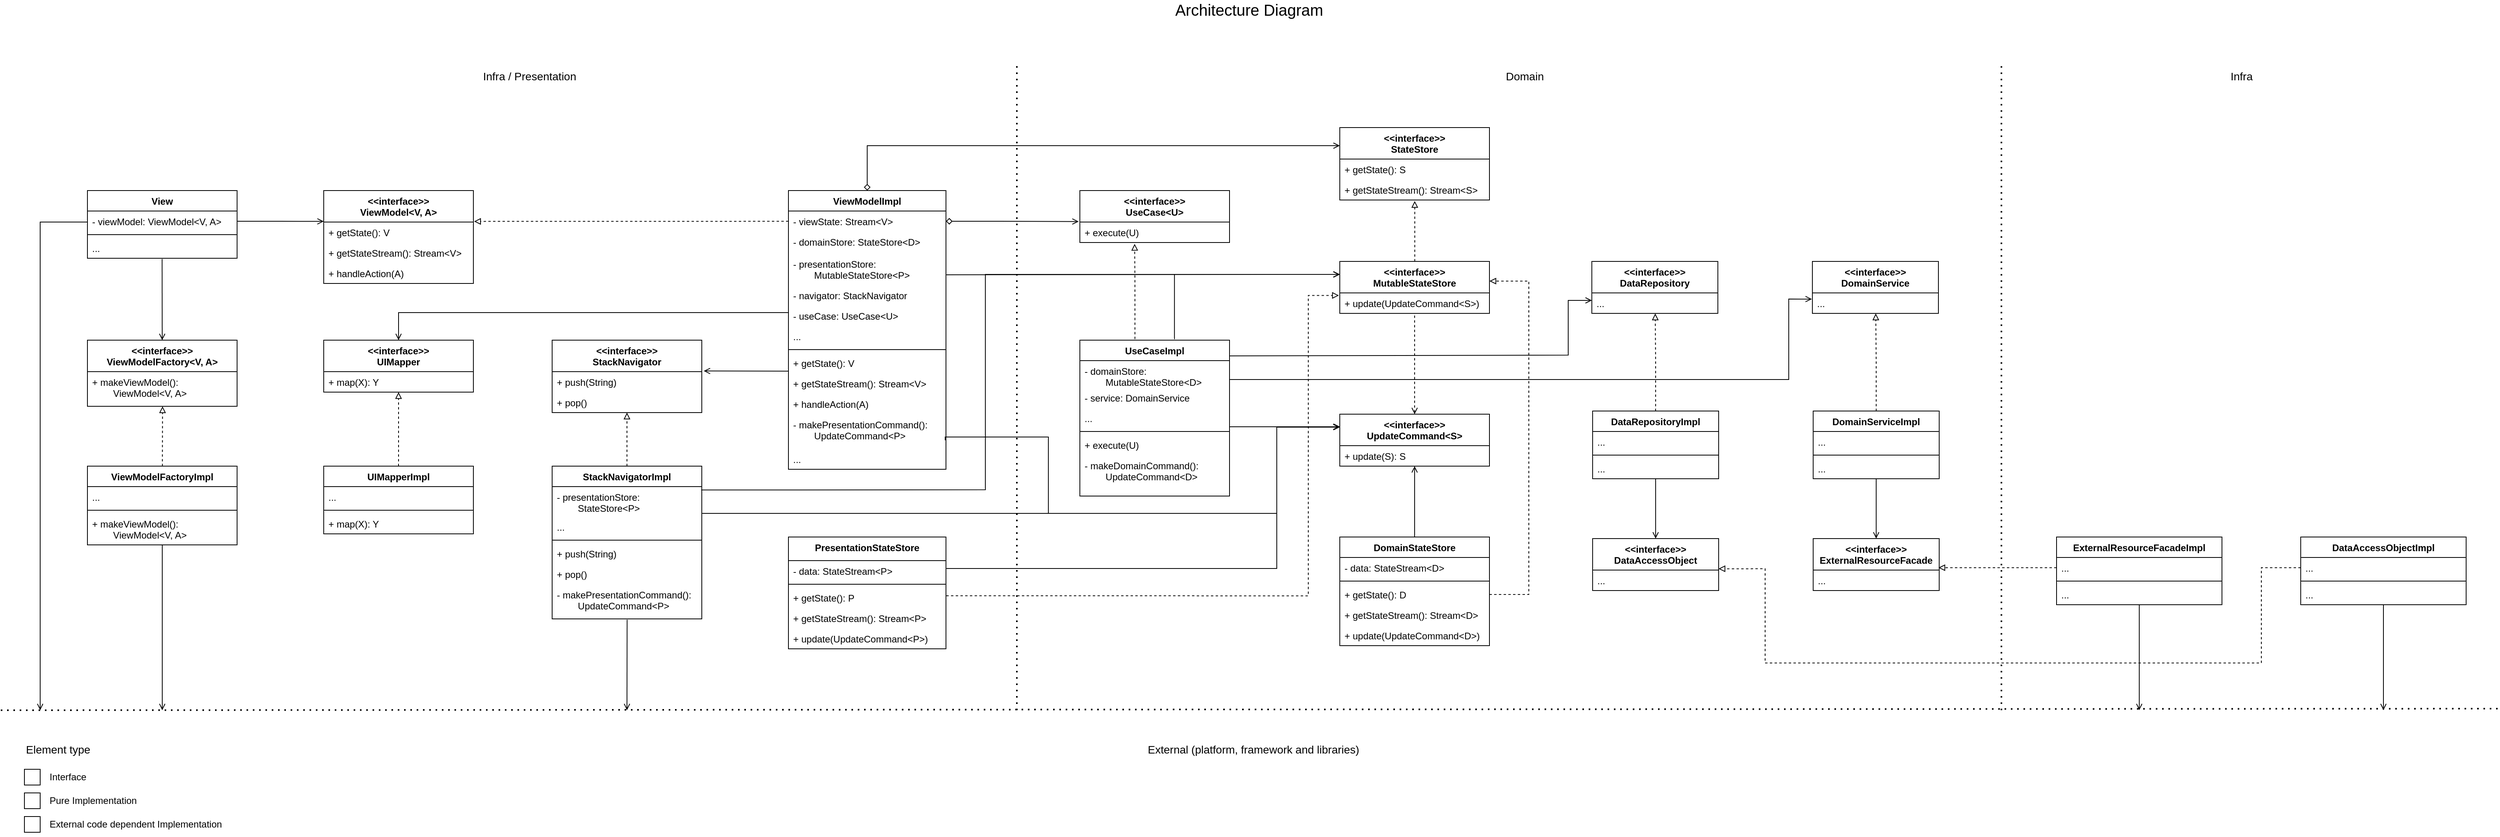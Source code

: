 <mxfile>
    <diagram name="Page-1" id="Z0Z9ZaM-AJmBViPzEow9">
        <mxGraphModel dx="319" dy="245" grid="1" gridSize="10" guides="1" tooltips="1" connect="1" arrows="1" fold="1" page="1" pageScale="1" pageWidth="1169" pageHeight="827" math="0" shadow="0">
            <root>
                <mxCell id="0"/>
                <mxCell id="1" parent="0"/>
                <mxCell id="51" style="edgeStyle=orthogonalEdgeStyle;rounded=0;html=1;startArrow=none;startFill=0;endArrow=open;endFill=0;" parent="1" source="02XY2JCdMLhreh1r9P0p-1" edge="1">
                    <mxGeometry relative="1" as="geometry">
                        <mxPoint x="1805" y="630" as="targetPoint"/>
                    </mxGeometry>
                </mxCell>
                <mxCell id="02XY2JCdMLhreh1r9P0p-1" value="DomainStateStore" style="swimlane;fontStyle=1;align=center;verticalAlign=top;childLayout=stackLayout;horizontal=1;startSize=26;horizontalStack=0;resizeParent=1;resizeParentMax=0;resizeLast=0;collapsible=1;marginBottom=0;whiteSpace=wrap;html=1;" parent="1" vertex="1">
                    <mxGeometry x="1710" y="720" width="190" height="138" as="geometry">
                        <mxRectangle x="770" y="210" width="90" height="30" as="alternateBounds"/>
                    </mxGeometry>
                </mxCell>
                <mxCell id="02XY2JCdMLhreh1r9P0p-2" value="- data: StateStream&amp;lt;D&amp;gt;" style="text;strokeColor=none;fillColor=none;align=left;verticalAlign=top;spacingLeft=4;spacingRight=4;overflow=hidden;rotatable=0;points=[[0,0.5],[1,0.5]];portConstraint=eastwest;whiteSpace=wrap;html=1;" parent="02XY2JCdMLhreh1r9P0p-1" vertex="1">
                    <mxGeometry y="26" width="190" height="26" as="geometry"/>
                </mxCell>
                <mxCell id="02XY2JCdMLhreh1r9P0p-3" value="" style="line;strokeWidth=1;fillColor=none;align=left;verticalAlign=middle;spacingTop=-1;spacingLeft=3;spacingRight=3;rotatable=0;labelPosition=right;points=[];portConstraint=eastwest;strokeColor=inherit;" parent="02XY2JCdMLhreh1r9P0p-1" vertex="1">
                    <mxGeometry y="52" width="190" height="8" as="geometry"/>
                </mxCell>
                <mxCell id="lV4OFVbkJ7nxnQ59gAoD-3" value="+ getState(): D" style="text;strokeColor=none;fillColor=none;align=left;verticalAlign=top;spacingLeft=4;spacingRight=4;overflow=hidden;rotatable=0;points=[[0,0.5],[1,0.5]];portConstraint=eastwest;whiteSpace=wrap;html=1;" parent="02XY2JCdMLhreh1r9P0p-1" vertex="1">
                    <mxGeometry y="60" width="190" height="26" as="geometry"/>
                </mxCell>
                <mxCell id="lV4OFVbkJ7nxnQ59gAoD-54" value="+ getStateStream(): Stream&amp;lt;D&amp;gt;" style="text;strokeColor=none;fillColor=none;align=left;verticalAlign=top;spacingLeft=4;spacingRight=4;overflow=hidden;rotatable=0;points=[[0,0.5],[1,0.5]];portConstraint=eastwest;whiteSpace=wrap;html=1;" parent="02XY2JCdMLhreh1r9P0p-1" vertex="1">
                    <mxGeometry y="86" width="190" height="26" as="geometry"/>
                </mxCell>
                <mxCell id="02XY2JCdMLhreh1r9P0p-4" value="+ update(UpdateCommand&amp;lt;D&amp;gt;)" style="text;strokeColor=none;fillColor=none;align=left;verticalAlign=top;spacingLeft=4;spacingRight=4;overflow=hidden;rotatable=0;points=[[0,0.5],[1,0.5]];portConstraint=eastwest;whiteSpace=wrap;html=1;" parent="02XY2JCdMLhreh1r9P0p-1" vertex="1">
                    <mxGeometry y="112" width="190" height="26" as="geometry"/>
                </mxCell>
                <mxCell id="56" style="edgeStyle=orthogonalEdgeStyle;rounded=0;html=1;startArrow=open;startFill=0;endArrow=none;endFill=0;dashed=1;entryX=0.5;entryY=1;entryDx=0;entryDy=0;" parent="1" source="02XY2JCdMLhreh1r9P0p-5" target="lV4OFVbkJ7nxnQ59gAoD-37" edge="1">
                    <mxGeometry relative="1" as="geometry">
                        <mxPoint x="1805" y="460" as="targetPoint"/>
                    </mxGeometry>
                </mxCell>
                <mxCell id="02XY2JCdMLhreh1r9P0p-5" value="&amp;lt;&amp;lt;interface&amp;gt;&amp;gt;&lt;div&gt;UpdateCommand&amp;lt;S&amp;gt;&lt;/div&gt;" style="swimlane;fontStyle=1;align=center;verticalAlign=top;childLayout=stackLayout;horizontal=1;startSize=40;horizontalStack=0;resizeParent=1;resizeParentMax=0;resizeLast=0;collapsible=1;marginBottom=0;whiteSpace=wrap;html=1;" parent="1" vertex="1">
                    <mxGeometry x="1710" y="564" width="190" height="66" as="geometry"/>
                </mxCell>
                <mxCell id="02XY2JCdMLhreh1r9P0p-8" value="+ update(S): S" style="text;strokeColor=none;fillColor=none;align=left;verticalAlign=top;spacingLeft=4;spacingRight=4;overflow=hidden;rotatable=0;points=[[0,0.5],[1,0.5]];portConstraint=eastwest;whiteSpace=wrap;html=1;" parent="02XY2JCdMLhreh1r9P0p-5" vertex="1">
                    <mxGeometry y="40" width="190" height="26" as="geometry"/>
                </mxCell>
                <mxCell id="50" style="edgeStyle=orthogonalEdgeStyle;rounded=0;html=1;entryX=0;entryY=0.25;entryDx=0;entryDy=0;startArrow=diamond;startFill=0;endArrow=open;endFill=0;" parent="1" source="02XY2JCdMLhreh1r9P0p-22" target="lV4OFVbkJ7nxnQ59gAoD-45" edge="1">
                    <mxGeometry relative="1" as="geometry">
                        <Array as="points">
                            <mxPoint x="1110" y="223"/>
                        </Array>
                    </mxGeometry>
                </mxCell>
                <mxCell id="02XY2JCdMLhreh1r9P0p-22" value="ViewModelImpl" style="swimlane;fontStyle=1;align=center;verticalAlign=top;childLayout=stackLayout;horizontal=1;startSize=26;horizontalStack=0;resizeParent=1;resizeParentMax=0;resizeLast=0;collapsible=1;marginBottom=0;whiteSpace=wrap;html=1;" parent="1" vertex="1">
                    <mxGeometry x="1010" y="280" width="200" height="354" as="geometry">
                        <mxRectangle x="450" y="360" width="120" height="30" as="alternateBounds"/>
                    </mxGeometry>
                </mxCell>
                <mxCell id="02XY2JCdMLhreh1r9P0p-23" value="- viewState: Stream&amp;lt;V&amp;gt;" style="text;strokeColor=none;fillColor=none;align=left;verticalAlign=top;spacingLeft=4;spacingRight=4;overflow=hidden;rotatable=0;points=[[0,0.5],[1,0.5]];portConstraint=eastwest;whiteSpace=wrap;html=1;" parent="02XY2JCdMLhreh1r9P0p-22" vertex="1">
                    <mxGeometry y="26" width="200" height="26" as="geometry"/>
                </mxCell>
                <mxCell id="02XY2JCdMLhreh1r9P0p-50" value="- domainStore: StateStore&amp;lt;D&amp;gt;" style="text;strokeColor=none;fillColor=none;align=left;verticalAlign=top;spacingLeft=4;spacingRight=4;overflow=hidden;rotatable=0;points=[[0,0.5],[1,0.5]];portConstraint=eastwest;whiteSpace=wrap;html=1;" parent="02XY2JCdMLhreh1r9P0p-22" vertex="1">
                    <mxGeometry y="52" width="200" height="28" as="geometry"/>
                </mxCell>
                <mxCell id="AV7eaYbvX1PnVWqEoYlQ-29" value="- presentationStore: &lt;span style=&quot;white-space: pre;&quot;&gt;&#9;&lt;/span&gt;MutableStateStore&amp;lt;P&amp;gt;" style="text;strokeColor=none;fillColor=none;align=left;verticalAlign=top;spacingLeft=4;spacingRight=4;overflow=hidden;rotatable=0;points=[[0,0.5],[1,0.5]];portConstraint=eastwest;whiteSpace=wrap;html=1;" parent="02XY2JCdMLhreh1r9P0p-22" vertex="1">
                    <mxGeometry y="80" width="200" height="40" as="geometry"/>
                </mxCell>
                <mxCell id="AV7eaYbvX1PnVWqEoYlQ-11" value="- navigator: StackNavigator" style="text;strokeColor=none;fillColor=none;align=left;verticalAlign=top;spacingLeft=4;spacingRight=4;overflow=hidden;rotatable=0;points=[[0,0.5],[1,0.5]];portConstraint=eastwest;whiteSpace=wrap;html=1;" parent="02XY2JCdMLhreh1r9P0p-22" vertex="1">
                    <mxGeometry y="120" width="200" height="26" as="geometry"/>
                </mxCell>
                <mxCell id="02XY2JCdMLhreh1r9P0p-49" value="- useCase: UseCase&amp;lt;U&amp;gt;" style="text;strokeColor=none;fillColor=none;align=left;verticalAlign=top;spacingLeft=4;spacingRight=4;overflow=hidden;rotatable=0;points=[[0,0.5],[1,0.5]];portConstraint=eastwest;whiteSpace=wrap;html=1;" parent="02XY2JCdMLhreh1r9P0p-22" vertex="1">
                    <mxGeometry y="146" width="200" height="26" as="geometry"/>
                </mxCell>
                <mxCell id="02XY2JCdMLhreh1r9P0p-52" value="..." style="text;strokeColor=none;fillColor=none;align=left;verticalAlign=top;spacingLeft=4;spacingRight=4;overflow=hidden;rotatable=0;points=[[0,0.5],[1,0.5]];portConstraint=eastwest;whiteSpace=wrap;html=1;" parent="02XY2JCdMLhreh1r9P0p-22" vertex="1">
                    <mxGeometry y="172" width="200" height="26" as="geometry"/>
                </mxCell>
                <mxCell id="02XY2JCdMLhreh1r9P0p-24" value="" style="line;strokeWidth=1;fillColor=none;align=left;verticalAlign=middle;spacingTop=-1;spacingLeft=3;spacingRight=3;rotatable=0;labelPosition=right;points=[];portConstraint=eastwest;strokeColor=inherit;" parent="02XY2JCdMLhreh1r9P0p-22" vertex="1">
                    <mxGeometry y="198" width="200" height="8" as="geometry"/>
                </mxCell>
                <mxCell id="10" value="+ getState(): V" style="text;strokeColor=none;fillColor=none;align=left;verticalAlign=top;spacingLeft=4;spacingRight=4;overflow=hidden;rotatable=0;points=[[0,0.5],[1,0.5]];portConstraint=eastwest;whiteSpace=wrap;html=1;" parent="02XY2JCdMLhreh1r9P0p-22" vertex="1">
                    <mxGeometry y="206" width="200" height="26" as="geometry"/>
                </mxCell>
                <mxCell id="lV4OFVbkJ7nxnQ59gAoD-56" value="+ getStateStream(): Stream&amp;lt;V&amp;gt;" style="text;strokeColor=none;fillColor=none;align=left;verticalAlign=top;spacingLeft=4;spacingRight=4;overflow=hidden;rotatable=0;points=[[0,0.5],[1,0.5]];portConstraint=eastwest;whiteSpace=wrap;html=1;" parent="02XY2JCdMLhreh1r9P0p-22" vertex="1">
                    <mxGeometry y="232" width="200" height="26" as="geometry"/>
                </mxCell>
                <mxCell id="9" value="+ handleAction(A)" style="text;strokeColor=none;fillColor=none;align=left;verticalAlign=top;spacingLeft=4;spacingRight=4;overflow=hidden;rotatable=0;points=[[0,0.5],[1,0.5]];portConstraint=eastwest;whiteSpace=wrap;html=1;" parent="02XY2JCdMLhreh1r9P0p-22" vertex="1">
                    <mxGeometry y="258" width="200" height="26" as="geometry"/>
                </mxCell>
                <mxCell id="AV7eaYbvX1PnVWqEoYlQ-30" value="- makePresentationCommand():&lt;br&gt;&amp;nbsp;&amp;nbsp;&lt;span style=&quot;white-space: pre;&quot;&gt;&#9;&lt;/span&gt;UpdateCommand&amp;lt;P&amp;gt;" style="text;strokeColor=none;fillColor=none;align=left;verticalAlign=top;spacingLeft=4;spacingRight=4;overflow=hidden;rotatable=0;points=[[0,0.5],[1,0.5]];portConstraint=eastwest;whiteSpace=wrap;html=1;" parent="02XY2JCdMLhreh1r9P0p-22" vertex="1">
                    <mxGeometry y="284" width="200" height="44" as="geometry"/>
                </mxCell>
                <mxCell id="02XY2JCdMLhreh1r9P0p-25" value="..." style="text;strokeColor=none;fillColor=none;align=left;verticalAlign=top;spacingLeft=4;spacingRight=4;overflow=hidden;rotatable=0;points=[[0,0.5],[1,0.5]];portConstraint=eastwest;whiteSpace=wrap;html=1;" parent="02XY2JCdMLhreh1r9P0p-22" vertex="1">
                    <mxGeometry y="328" width="200" height="26" as="geometry"/>
                </mxCell>
                <mxCell id="49" style="edgeStyle=orthogonalEdgeStyle;rounded=0;html=1;entryX=0.366;entryY=1.066;entryDx=0;entryDy=0;startArrow=none;startFill=0;endArrow=block;endFill=0;dashed=1;exitX=0.368;exitY=-0.007;exitDx=0;exitDy=0;exitPerimeter=0;entryPerimeter=0;" parent="1" source="02XY2JCdMLhreh1r9P0p-26" target="lV4OFVbkJ7nxnQ59gAoD-34" edge="1">
                    <mxGeometry relative="1" as="geometry">
                        <Array as="points">
                            <mxPoint x="1450" y="393"/>
                            <mxPoint x="1449" y="393"/>
                        </Array>
                    </mxGeometry>
                </mxCell>
                <mxCell id="67" style="edgeStyle=orthogonalEdgeStyle;rounded=0;html=1;exitX=0.632;exitY=-0.006;exitDx=0;exitDy=0;entryX=0;entryY=0.25;entryDx=0;entryDy=0;startArrow=none;startFill=0;endArrow=open;endFill=0;exitPerimeter=0;" parent="1" source="02XY2JCdMLhreh1r9P0p-26" target="lV4OFVbkJ7nxnQ59gAoD-37" edge="1">
                    <mxGeometry relative="1" as="geometry">
                        <Array as="points">
                            <mxPoint x="1500" y="387"/>
                        </Array>
                    </mxGeometry>
                </mxCell>
                <mxCell id="02XY2JCdMLhreh1r9P0p-26" value="UseCaseImpl" style="swimlane;fontStyle=1;align=center;verticalAlign=top;childLayout=stackLayout;horizontal=1;startSize=26;horizontalStack=0;resizeParent=1;resizeParentMax=0;resizeLast=0;collapsible=1;marginBottom=0;whiteSpace=wrap;html=1;" parent="1" vertex="1">
                    <mxGeometry x="1380" y="470" width="190" height="198" as="geometry">
                        <mxRectangle x="770" y="360" width="110" height="30" as="alternateBounds"/>
                    </mxGeometry>
                </mxCell>
                <mxCell id="lV4OFVbkJ7nxnQ59gAoD-2" value="- domainStore: &lt;span style=&quot;white-space: pre;&quot;&gt;&#9;&lt;/span&gt;MutableStateStore&amp;lt;D&amp;gt;" style="text;strokeColor=none;fillColor=none;align=left;verticalAlign=top;spacingLeft=4;spacingRight=4;overflow=hidden;rotatable=0;points=[[0,0.5],[1,0.5]];portConstraint=eastwest;whiteSpace=wrap;html=1;" parent="02XY2JCdMLhreh1r9P0p-26" vertex="1">
                    <mxGeometry y="26" width="190" height="34" as="geometry"/>
                </mxCell>
                <mxCell id="02XY2JCdMLhreh1r9P0p-27" value="- service: DomainService" style="text;strokeColor=none;fillColor=none;align=left;verticalAlign=top;spacingLeft=4;spacingRight=4;overflow=hidden;rotatable=0;points=[[0,0.5],[1,0.5]];portConstraint=eastwest;whiteSpace=wrap;html=1;" parent="02XY2JCdMLhreh1r9P0p-26" vertex="1">
                    <mxGeometry y="60" width="190" height="26" as="geometry"/>
                </mxCell>
                <mxCell id="02XY2JCdMLhreh1r9P0p-51" value="..." style="text;strokeColor=none;fillColor=none;align=left;verticalAlign=top;spacingLeft=4;spacingRight=4;overflow=hidden;rotatable=0;points=[[0,0.5],[1,0.5]];portConstraint=eastwest;whiteSpace=wrap;html=1;" parent="02XY2JCdMLhreh1r9P0p-26" vertex="1">
                    <mxGeometry y="86" width="190" height="26" as="geometry"/>
                </mxCell>
                <mxCell id="02XY2JCdMLhreh1r9P0p-28" value="" style="line;strokeWidth=1;fillColor=none;align=left;verticalAlign=middle;spacingTop=-1;spacingLeft=3;spacingRight=3;rotatable=0;labelPosition=right;points=[];portConstraint=eastwest;strokeColor=inherit;" parent="02XY2JCdMLhreh1r9P0p-26" vertex="1">
                    <mxGeometry y="112" width="190" height="8" as="geometry"/>
                </mxCell>
                <mxCell id="02XY2JCdMLhreh1r9P0p-30" value="+ execute(U)" style="text;strokeColor=none;fillColor=none;align=left;verticalAlign=top;spacingLeft=4;spacingRight=4;overflow=hidden;rotatable=0;points=[[0,0.5],[1,0.5]];portConstraint=eastwest;whiteSpace=wrap;html=1;" parent="02XY2JCdMLhreh1r9P0p-26" vertex="1">
                    <mxGeometry y="120" width="190" height="26" as="geometry"/>
                </mxCell>
                <mxCell id="lV4OFVbkJ7nxnQ59gAoD-32" value="- makeDomainCommand():&lt;br&gt;&amp;nbsp;&amp;nbsp;&lt;span style=&quot;white-space: pre;&quot;&gt;&#9;&lt;/span&gt;UpdateCommand&amp;lt;D&amp;gt;" style="text;strokeColor=none;fillColor=none;align=left;verticalAlign=top;spacingLeft=4;spacingRight=4;overflow=hidden;rotatable=0;points=[[0,0.5],[1,0.5]];portConstraint=eastwest;whiteSpace=wrap;html=1;" parent="02XY2JCdMLhreh1r9P0p-26" vertex="1">
                    <mxGeometry y="146" width="190" height="52" as="geometry"/>
                </mxCell>
                <mxCell id="52" style="edgeStyle=orthogonalEdgeStyle;rounded=0;html=1;dashed=1;startArrow=none;startFill=0;endArrow=block;endFill=0;entryX=0.503;entryY=1.005;entryDx=0;entryDy=0;entryPerimeter=0;" parent="1" source="02XY2JCdMLhreh1r9P0p-37" target="lV4OFVbkJ7nxnQ59gAoD-28" edge="1">
                    <mxGeometry relative="1" as="geometry">
                        <Array as="points"/>
                        <mxPoint x="2390" y="470" as="targetPoint"/>
                    </mxGeometry>
                </mxCell>
                <mxCell id="02XY2JCdMLhreh1r9P0p-37" value="DomainServiceImpl" style="swimlane;fontStyle=1;align=center;verticalAlign=top;childLayout=stackLayout;horizontal=1;startSize=26;horizontalStack=0;resizeParent=1;resizeParentMax=0;resizeLast=0;collapsible=1;marginBottom=0;whiteSpace=wrap;html=1;" parent="1" vertex="1">
                    <mxGeometry x="2311" y="560" width="160" height="86" as="geometry"/>
                </mxCell>
                <mxCell id="02XY2JCdMLhreh1r9P0p-38" value="..." style="text;strokeColor=none;fillColor=none;align=left;verticalAlign=top;spacingLeft=4;spacingRight=4;overflow=hidden;rotatable=0;points=[[0,0.5],[1,0.5]];portConstraint=eastwest;whiteSpace=wrap;html=1;" parent="02XY2JCdMLhreh1r9P0p-37" vertex="1">
                    <mxGeometry y="26" width="160" height="26" as="geometry"/>
                </mxCell>
                <mxCell id="02XY2JCdMLhreh1r9P0p-39" value="" style="line;strokeWidth=1;fillColor=none;align=left;verticalAlign=middle;spacingTop=-1;spacingLeft=3;spacingRight=3;rotatable=0;labelPosition=right;points=[];portConstraint=eastwest;strokeColor=inherit;" parent="02XY2JCdMLhreh1r9P0p-37" vertex="1">
                    <mxGeometry y="52" width="160" height="8" as="geometry"/>
                </mxCell>
                <mxCell id="02XY2JCdMLhreh1r9P0p-40" value="..." style="text;strokeColor=none;fillColor=none;align=left;verticalAlign=top;spacingLeft=4;spacingRight=4;overflow=hidden;rotatable=0;points=[[0,0.5],[1,0.5]];portConstraint=eastwest;whiteSpace=wrap;html=1;" parent="02XY2JCdMLhreh1r9P0p-37" vertex="1">
                    <mxGeometry y="60" width="160" height="26" as="geometry"/>
                </mxCell>
                <mxCell id="02XY2JCdMLhreh1r9P0p-44" value="View" style="swimlane;fontStyle=1;align=center;verticalAlign=top;childLayout=stackLayout;horizontal=1;startSize=26;horizontalStack=0;resizeParent=1;resizeParentMax=0;resizeLast=0;collapsible=1;marginBottom=0;whiteSpace=wrap;html=1;" parent="1" vertex="1">
                    <mxGeometry x="120" y="280" width="190" height="86" as="geometry">
                        <mxRectangle x="140" y="360" width="90" height="30" as="alternateBounds"/>
                    </mxGeometry>
                </mxCell>
                <mxCell id="02XY2JCdMLhreh1r9P0p-45" value="- viewModel: ViewModel&amp;lt;V, A&amp;gt;" style="text;strokeColor=none;fillColor=none;align=left;verticalAlign=top;spacingLeft=4;spacingRight=4;overflow=hidden;rotatable=0;points=[[0,0.5],[1,0.5]];portConstraint=eastwest;whiteSpace=wrap;html=1;" parent="02XY2JCdMLhreh1r9P0p-44" vertex="1">
                    <mxGeometry y="26" width="190" height="26" as="geometry"/>
                </mxCell>
                <mxCell id="02XY2JCdMLhreh1r9P0p-46" value="" style="line;strokeWidth=1;fillColor=none;align=left;verticalAlign=middle;spacingTop=-1;spacingLeft=3;spacingRight=3;rotatable=0;labelPosition=right;points=[];portConstraint=eastwest;strokeColor=inherit;" parent="02XY2JCdMLhreh1r9P0p-44" vertex="1">
                    <mxGeometry y="52" width="190" height="8" as="geometry"/>
                </mxCell>
                <mxCell id="02XY2JCdMLhreh1r9P0p-47" value="..." style="text;strokeColor=none;fillColor=none;align=left;verticalAlign=top;spacingLeft=4;spacingRight=4;overflow=hidden;rotatable=0;points=[[0,0.5],[1,0.5]];portConstraint=eastwest;whiteSpace=wrap;html=1;" parent="02XY2JCdMLhreh1r9P0p-44" vertex="1">
                    <mxGeometry y="60" width="190" height="26" as="geometry"/>
                </mxCell>
                <mxCell id="02XY2JCdMLhreh1r9P0p-48" style="edgeStyle=orthogonalEdgeStyle;rounded=0;orthogonalLoop=1;jettySize=auto;html=1;entryX=0;entryY=0.332;entryDx=0;entryDy=0;endArrow=open;endFill=0;startArrow=none;startFill=0;entryPerimeter=0;" parent="1" source="02XY2JCdMLhreh1r9P0p-45" target="2" edge="1">
                    <mxGeometry relative="1" as="geometry"/>
                </mxCell>
                <mxCell id="lV4OFVbkJ7nxnQ59gAoD-4" value="" style="endArrow=none;dashed=1;html=1;dashPattern=1 3;strokeWidth=2;rounded=0;" parent="1" edge="1">
                    <mxGeometry width="50" height="50" relative="1" as="geometry">
                        <mxPoint x="1300" y="940" as="sourcePoint"/>
                        <mxPoint x="1300" y="120" as="targetPoint"/>
                    </mxGeometry>
                </mxCell>
                <mxCell id="lV4OFVbkJ7nxnQ59gAoD-5" value="Infra / Presentation" style="text;html=1;align=center;verticalAlign=middle;whiteSpace=wrap;rounded=0;fontSize=14;" parent="1" vertex="1">
                    <mxGeometry x="620" y="110" width="123" height="50" as="geometry"/>
                </mxCell>
                <mxCell id="lV4OFVbkJ7nxnQ59gAoD-6" value="Domain" style="text;html=1;align=center;verticalAlign=middle;whiteSpace=wrap;rounded=0;fontSize=14;" parent="1" vertex="1">
                    <mxGeometry x="1900" y="110" width="90" height="50" as="geometry"/>
                </mxCell>
                <mxCell id="lV4OFVbkJ7nxnQ59gAoD-7" value="" style="endArrow=none;dashed=1;html=1;dashPattern=1 3;strokeWidth=2;rounded=0;" parent="1" edge="1">
                    <mxGeometry width="50" height="50" relative="1" as="geometry">
                        <mxPoint x="2550" y="940" as="sourcePoint"/>
                        <mxPoint x="2550" y="120" as="targetPoint"/>
                    </mxGeometry>
                </mxCell>
                <mxCell id="lV4OFVbkJ7nxnQ59gAoD-13" value="Infra" style="text;html=1;align=center;verticalAlign=middle;whiteSpace=wrap;rounded=0;fontSize=14;" parent="1" vertex="1">
                    <mxGeometry x="2810" y="110" width="90" height="50" as="geometry"/>
                </mxCell>
                <mxCell id="55" style="edgeStyle=orthogonalEdgeStyle;rounded=0;html=1;entryX=0.5;entryY=1;entryDx=0;entryDy=0;startArrow=open;startFill=0;endArrow=none;endFill=0;" parent="1" source="lV4OFVbkJ7nxnQ59gAoD-18" target="02XY2JCdMLhreh1r9P0p-37" edge="1">
                    <mxGeometry relative="1" as="geometry"/>
                </mxCell>
                <mxCell id="lV4OFVbkJ7nxnQ59gAoD-18" value="&amp;lt;&amp;lt;interface&amp;gt;&amp;gt;&lt;div&gt;ExternalResourceFacade&lt;/div&gt;" style="swimlane;fontStyle=1;align=center;verticalAlign=top;childLayout=stackLayout;horizontal=1;startSize=40;horizontalStack=0;resizeParent=1;resizeParentMax=0;resizeLast=0;collapsible=1;marginBottom=0;whiteSpace=wrap;html=1;" parent="1" vertex="1">
                    <mxGeometry x="2311" y="722" width="160" height="66" as="geometry"/>
                </mxCell>
                <mxCell id="lV4OFVbkJ7nxnQ59gAoD-19" value="..." style="text;strokeColor=none;fillColor=none;align=left;verticalAlign=top;spacingLeft=4;spacingRight=4;overflow=hidden;rotatable=0;points=[[0,0.5],[1,0.5]];portConstraint=eastwest;whiteSpace=wrap;html=1;" parent="lV4OFVbkJ7nxnQ59gAoD-18" vertex="1">
                    <mxGeometry y="40" width="160" height="26" as="geometry"/>
                </mxCell>
                <mxCell id="lV4OFVbkJ7nxnQ59gAoD-20" value="ExternalResourceFacadeImpl" style="swimlane;fontStyle=1;align=center;verticalAlign=top;childLayout=stackLayout;horizontal=1;startSize=26;horizontalStack=0;resizeParent=1;resizeParentMax=0;resizeLast=0;collapsible=1;marginBottom=0;whiteSpace=wrap;html=1;" parent="1" vertex="1">
                    <mxGeometry x="2620" y="720" width="210" height="86" as="geometry"/>
                </mxCell>
                <mxCell id="lV4OFVbkJ7nxnQ59gAoD-21" value="..." style="text;strokeColor=none;fillColor=none;align=left;verticalAlign=top;spacingLeft=4;spacingRight=4;overflow=hidden;rotatable=0;points=[[0,0.5],[1,0.5]];portConstraint=eastwest;whiteSpace=wrap;html=1;" parent="lV4OFVbkJ7nxnQ59gAoD-20" vertex="1">
                    <mxGeometry y="26" width="210" height="26" as="geometry"/>
                </mxCell>
                <mxCell id="lV4OFVbkJ7nxnQ59gAoD-22" value="" style="line;strokeWidth=1;fillColor=none;align=left;verticalAlign=middle;spacingTop=-1;spacingLeft=3;spacingRight=3;rotatable=0;labelPosition=right;points=[];portConstraint=eastwest;strokeColor=inherit;" parent="lV4OFVbkJ7nxnQ59gAoD-20" vertex="1">
                    <mxGeometry y="52" width="210" height="8" as="geometry"/>
                </mxCell>
                <mxCell id="lV4OFVbkJ7nxnQ59gAoD-23" value="..." style="text;strokeColor=none;fillColor=none;align=left;verticalAlign=top;spacingLeft=4;spacingRight=4;overflow=hidden;rotatable=0;points=[[0,0.5],[1,0.5]];portConstraint=eastwest;whiteSpace=wrap;html=1;" parent="lV4OFVbkJ7nxnQ59gAoD-20" vertex="1">
                    <mxGeometry y="60" width="210" height="26" as="geometry"/>
                </mxCell>
                <mxCell id="lV4OFVbkJ7nxnQ59gAoD-27" value="&amp;lt;&amp;lt;interface&amp;gt;&amp;gt;&lt;div&gt;DomainService&lt;/div&gt;" style="swimlane;fontStyle=1;align=center;verticalAlign=top;childLayout=stackLayout;horizontal=1;startSize=40;horizontalStack=0;resizeParent=1;resizeParentMax=0;resizeLast=0;collapsible=1;marginBottom=0;whiteSpace=wrap;html=1;" parent="1" vertex="1">
                    <mxGeometry x="2310" y="370" width="160" height="66" as="geometry"/>
                </mxCell>
                <mxCell id="lV4OFVbkJ7nxnQ59gAoD-28" value="..." style="text;strokeColor=none;fillColor=none;align=left;verticalAlign=top;spacingLeft=4;spacingRight=4;overflow=hidden;rotatable=0;points=[[0,0.5],[1,0.5]];portConstraint=eastwest;whiteSpace=wrap;html=1;" parent="lV4OFVbkJ7nxnQ59gAoD-27" vertex="1">
                    <mxGeometry y="40" width="160" height="26" as="geometry"/>
                </mxCell>
                <mxCell id="lV4OFVbkJ7nxnQ59gAoD-33" value="&amp;lt;&amp;lt;interface&amp;gt;&amp;gt;&lt;div&gt;UseCase&amp;lt;U&amp;gt;&lt;/div&gt;" style="swimlane;fontStyle=1;align=center;verticalAlign=top;childLayout=stackLayout;horizontal=1;startSize=40;horizontalStack=0;resizeParent=1;resizeParentMax=0;resizeLast=0;collapsible=1;marginBottom=0;whiteSpace=wrap;html=1;" parent="1" vertex="1">
                    <mxGeometry x="1380" y="280" width="190" height="66" as="geometry"/>
                </mxCell>
                <mxCell id="lV4OFVbkJ7nxnQ59gAoD-34" value="+ execute(U)" style="text;strokeColor=none;fillColor=none;align=left;verticalAlign=top;spacingLeft=4;spacingRight=4;overflow=hidden;rotatable=0;points=[[0,0.5],[1,0.5]];portConstraint=eastwest;whiteSpace=wrap;html=1;" parent="lV4OFVbkJ7nxnQ59gAoD-33" vertex="1">
                    <mxGeometry y="40" width="190" height="26" as="geometry"/>
                </mxCell>
                <mxCell id="59" style="edgeStyle=orthogonalEdgeStyle;rounded=0;html=1;startArrow=none;startFill=0;endArrow=block;endFill=0;entryX=0.501;entryY=1.05;entryDx=0;entryDy=0;entryPerimeter=0;dashed=1;" parent="1" source="lV4OFVbkJ7nxnQ59gAoD-37" target="lV4OFVbkJ7nxnQ59gAoD-47" edge="1">
                    <mxGeometry relative="1" as="geometry">
                        <mxPoint x="1810" y="300" as="targetPoint"/>
                        <Array as="points">
                            <mxPoint x="1805" y="293"/>
                        </Array>
                    </mxGeometry>
                </mxCell>
                <mxCell id="lV4OFVbkJ7nxnQ59gAoD-37" value="&amp;lt;&amp;lt;interface&amp;gt;&amp;gt;&lt;div&gt;MutableStateStore&lt;/div&gt;" style="swimlane;fontStyle=1;align=center;verticalAlign=top;childLayout=stackLayout;horizontal=1;startSize=40;horizontalStack=0;resizeParent=1;resizeParentMax=0;resizeLast=0;collapsible=1;marginBottom=0;whiteSpace=wrap;html=1;" parent="1" vertex="1">
                    <mxGeometry x="1710" y="370" width="190" height="66" as="geometry"/>
                </mxCell>
                <mxCell id="lV4OFVbkJ7nxnQ59gAoD-40" value="+ update(UpdateCommand&amp;lt;S&amp;gt;)" style="text;strokeColor=none;fillColor=none;align=left;verticalAlign=top;spacingLeft=4;spacingRight=4;overflow=hidden;rotatable=0;points=[[0,0.5],[1,0.5]];portConstraint=eastwest;whiteSpace=wrap;html=1;" parent="lV4OFVbkJ7nxnQ59gAoD-37" vertex="1">
                    <mxGeometry y="40" width="190" height="26" as="geometry"/>
                </mxCell>
                <mxCell id="lV4OFVbkJ7nxnQ59gAoD-45" value="&amp;lt;&amp;lt;interface&amp;gt;&amp;gt;&lt;div&gt;StateStore&lt;/div&gt;" style="swimlane;fontStyle=1;align=center;verticalAlign=top;childLayout=stackLayout;horizontal=1;startSize=40;horizontalStack=0;resizeParent=1;resizeParentMax=0;resizeLast=0;collapsible=1;marginBottom=0;whiteSpace=wrap;html=1;" parent="1" vertex="1">
                    <mxGeometry x="1710" y="200" width="190" height="92" as="geometry"/>
                </mxCell>
                <mxCell id="lV4OFVbkJ7nxnQ59gAoD-46" value="+ getState(): S" style="text;strokeColor=none;fillColor=none;align=left;verticalAlign=top;spacingLeft=4;spacingRight=4;overflow=hidden;rotatable=0;points=[[0,0.5],[1,0.5]];portConstraint=eastwest;whiteSpace=wrap;html=1;" parent="lV4OFVbkJ7nxnQ59gAoD-45" vertex="1">
                    <mxGeometry y="40" width="190" height="26" as="geometry"/>
                </mxCell>
                <mxCell id="lV4OFVbkJ7nxnQ59gAoD-47" value="+ getStateStream(): Stream&amp;lt;S&amp;gt;" style="text;strokeColor=none;fillColor=none;align=left;verticalAlign=top;spacingLeft=4;spacingRight=4;overflow=hidden;rotatable=0;points=[[0,0.5],[1,0.5]];portConstraint=eastwest;whiteSpace=wrap;html=1;" parent="lV4OFVbkJ7nxnQ59gAoD-45" vertex="1">
                    <mxGeometry y="66" width="190" height="26" as="geometry"/>
                </mxCell>
                <mxCell id="AV7eaYbvX1PnVWqEoYlQ-1" value="&amp;lt;&amp;lt;interface&amp;gt;&amp;gt;&lt;div&gt;StackNavigator&lt;/div&gt;" style="swimlane;fontStyle=1;align=center;verticalAlign=top;childLayout=stackLayout;horizontal=1;startSize=40;horizontalStack=0;resizeParent=1;resizeParentMax=0;resizeLast=0;collapsible=1;marginBottom=0;whiteSpace=wrap;html=1;" parent="1" vertex="1">
                    <mxGeometry x="710" y="470" width="190" height="92" as="geometry">
                        <mxRectangle x="450" y="360" width="120" height="30" as="alternateBounds"/>
                    </mxGeometry>
                </mxCell>
                <mxCell id="AV7eaYbvX1PnVWqEoYlQ-8" value="+ push(String)" style="text;strokeColor=none;fillColor=none;align=left;verticalAlign=top;spacingLeft=4;spacingRight=4;overflow=hidden;rotatable=0;points=[[0,0.5],[1,0.5]];portConstraint=eastwest;whiteSpace=wrap;html=1;" parent="AV7eaYbvX1PnVWqEoYlQ-1" vertex="1">
                    <mxGeometry y="40" width="190" height="26" as="geometry"/>
                </mxCell>
                <mxCell id="AV7eaYbvX1PnVWqEoYlQ-9" value="+ pop()" style="text;strokeColor=none;fillColor=none;align=left;verticalAlign=top;spacingLeft=4;spacingRight=4;overflow=hidden;rotatable=0;points=[[0,0.5],[1,0.5]];portConstraint=eastwest;whiteSpace=wrap;html=1;" parent="AV7eaYbvX1PnVWqEoYlQ-1" vertex="1">
                    <mxGeometry y="66" width="190" height="26" as="geometry"/>
                </mxCell>
                <mxCell id="AV7eaYbvX1PnVWqEoYlQ-13" value="&lt;span style=&quot;background-color: initial;&quot;&gt;PresentationStateStore&lt;/span&gt;" style="swimlane;fontStyle=1;align=center;verticalAlign=top;childLayout=stackLayout;horizontal=1;startSize=30;horizontalStack=0;resizeParent=1;resizeParentMax=0;resizeLast=0;collapsible=1;marginBottom=0;whiteSpace=wrap;html=1;" parent="1" vertex="1">
                    <mxGeometry x="1010" y="720" width="200" height="142" as="geometry">
                        <mxRectangle x="450" y="360" width="120" height="30" as="alternateBounds"/>
                    </mxGeometry>
                </mxCell>
                <mxCell id="AV7eaYbvX1PnVWqEoYlQ-14" value="- data: StateStream&amp;lt;P&amp;gt;" style="text;strokeColor=none;fillColor=none;align=left;verticalAlign=top;spacingLeft=4;spacingRight=4;overflow=hidden;rotatable=0;points=[[0,0.5],[1,0.5]];portConstraint=eastwest;whiteSpace=wrap;html=1;" parent="AV7eaYbvX1PnVWqEoYlQ-13" vertex="1">
                    <mxGeometry y="30" width="200" height="26" as="geometry"/>
                </mxCell>
                <mxCell id="AV7eaYbvX1PnVWqEoYlQ-15" value="" style="line;strokeWidth=1;fillColor=none;align=left;verticalAlign=middle;spacingTop=-1;spacingLeft=3;spacingRight=3;rotatable=0;labelPosition=right;points=[];portConstraint=eastwest;strokeColor=inherit;" parent="AV7eaYbvX1PnVWqEoYlQ-13" vertex="1">
                    <mxGeometry y="56" width="200" height="8" as="geometry"/>
                </mxCell>
                <mxCell id="AV7eaYbvX1PnVWqEoYlQ-16" value="+ getState(): P" style="text;strokeColor=none;fillColor=none;align=left;verticalAlign=top;spacingLeft=4;spacingRight=4;overflow=hidden;rotatable=0;points=[[0,0.5],[1,0.5]];portConstraint=eastwest;whiteSpace=wrap;html=1;" parent="AV7eaYbvX1PnVWqEoYlQ-13" vertex="1">
                    <mxGeometry y="64" width="200" height="26" as="geometry"/>
                </mxCell>
                <mxCell id="AV7eaYbvX1PnVWqEoYlQ-17" value="+ getStateStream(): Stream&amp;lt;P&amp;gt;" style="text;strokeColor=none;fillColor=none;align=left;verticalAlign=top;spacingLeft=4;spacingRight=4;overflow=hidden;rotatable=0;points=[[0,0.5],[1,0.5]];portConstraint=eastwest;whiteSpace=wrap;html=1;" parent="AV7eaYbvX1PnVWqEoYlQ-13" vertex="1">
                    <mxGeometry y="90" width="200" height="26" as="geometry"/>
                </mxCell>
                <mxCell id="AV7eaYbvX1PnVWqEoYlQ-26" value="+ update(UpdateCommand&amp;lt;P&amp;gt;)" style="text;strokeColor=none;fillColor=none;align=left;verticalAlign=top;spacingLeft=4;spacingRight=4;overflow=hidden;rotatable=0;points=[[0,0.5],[1,0.5]];portConstraint=eastwest;whiteSpace=wrap;html=1;" parent="AV7eaYbvX1PnVWqEoYlQ-13" vertex="1">
                    <mxGeometry y="116" width="200" height="26" as="geometry"/>
                </mxCell>
                <mxCell id="2" value="&amp;lt;&amp;lt;interface&amp;gt;&amp;gt;&lt;div&gt;ViewModel&amp;lt;V, A&amp;gt;&lt;/div&gt;" style="swimlane;fontStyle=1;align=center;verticalAlign=top;childLayout=stackLayout;horizontal=1;startSize=40;horizontalStack=0;resizeParent=1;resizeParentMax=0;resizeLast=0;collapsible=1;marginBottom=0;whiteSpace=wrap;html=1;" parent="1" vertex="1">
                    <mxGeometry x="420" y="280" width="190" height="118" as="geometry">
                        <mxRectangle x="450" y="360" width="120" height="30" as="alternateBounds"/>
                    </mxGeometry>
                </mxCell>
                <mxCell id="3" value="+ getState(): V" style="text;strokeColor=none;fillColor=none;align=left;verticalAlign=top;spacingLeft=4;spacingRight=4;overflow=hidden;rotatable=0;points=[[0,0.5],[1,0.5]];portConstraint=eastwest;whiteSpace=wrap;html=1;" parent="2" vertex="1">
                    <mxGeometry y="40" width="190" height="26" as="geometry"/>
                </mxCell>
                <mxCell id="4" value="+ getStateStream(): Stream&amp;lt;V&amp;gt;" style="text;strokeColor=none;fillColor=none;align=left;verticalAlign=top;spacingLeft=4;spacingRight=4;overflow=hidden;rotatable=0;points=[[0,0.5],[1,0.5]];portConstraint=eastwest;whiteSpace=wrap;html=1;" parent="2" vertex="1">
                    <mxGeometry y="66" width="190" height="26" as="geometry"/>
                </mxCell>
                <mxCell id="5" value="+ handleAction(A)" style="text;strokeColor=none;fillColor=none;align=left;verticalAlign=top;spacingLeft=4;spacingRight=4;overflow=hidden;rotatable=0;points=[[0,0.5],[1,0.5]];portConstraint=eastwest;whiteSpace=wrap;html=1;" parent="2" vertex="1">
                    <mxGeometry y="92" width="190" height="26" as="geometry"/>
                </mxCell>
                <mxCell id="7" style="edgeStyle=none;html=1;entryX=1.005;entryY=-0.031;entryDx=0;entryDy=0;entryPerimeter=0;endArrow=block;endFill=0;dashed=1;" parent="1" source="02XY2JCdMLhreh1r9P0p-23" target="3" edge="1">
                    <mxGeometry relative="1" as="geometry"/>
                </mxCell>
                <mxCell id="11" style="edgeStyle=none;html=1;entryX=1.013;entryY=-0.032;entryDx=0;entryDy=0;entryPerimeter=0;endArrow=open;endFill=0;exitX=0;exitY=0.9;exitDx=0;exitDy=0;exitPerimeter=0;" parent="1" source="10" target="AV7eaYbvX1PnVWqEoYlQ-8" edge="1">
                    <mxGeometry relative="1" as="geometry">
                        <mxPoint x="1010" y="510" as="sourcePoint"/>
                        <mxPoint x="900.19" y="535.61" as="targetPoint"/>
                    </mxGeometry>
                </mxCell>
                <mxCell id="16" value="" style="edgeStyle=none;html=1;endArrow=block;endFill=0;dashed=1;" parent="1" source="12" target="AV7eaYbvX1PnVWqEoYlQ-9" edge="1">
                    <mxGeometry relative="1" as="geometry"/>
                </mxCell>
                <mxCell id="12" value="StackNavigatorImpl" style="swimlane;fontStyle=1;align=center;verticalAlign=top;childLayout=stackLayout;horizontal=1;startSize=26;horizontalStack=0;resizeParent=1;resizeParentMax=0;resizeLast=0;collapsible=1;marginBottom=0;whiteSpace=wrap;html=1;" parent="1" vertex="1">
                    <mxGeometry x="710" y="630" width="190" height="194" as="geometry">
                        <mxRectangle x="140" y="360" width="90" height="30" as="alternateBounds"/>
                    </mxGeometry>
                </mxCell>
                <mxCell id="46" value="- presentationStore: &lt;span style=&quot;white-space: pre;&quot;&gt;&#9;&lt;/span&gt;StateStore&amp;lt;P&amp;gt;" style="text;strokeColor=none;fillColor=none;align=left;verticalAlign=top;spacingLeft=4;spacingRight=4;overflow=hidden;rotatable=0;points=[[0,0.5],[1,0.5]];portConstraint=eastwest;whiteSpace=wrap;html=1;" parent="12" vertex="1">
                    <mxGeometry y="26" width="190" height="38" as="geometry"/>
                </mxCell>
                <mxCell id="13" value="..." style="text;strokeColor=none;fillColor=none;align=left;verticalAlign=top;spacingLeft=4;spacingRight=4;overflow=hidden;rotatable=0;points=[[0,0.5],[1,0.5]];portConstraint=eastwest;whiteSpace=wrap;html=1;" parent="12" vertex="1">
                    <mxGeometry y="64" width="190" height="26" as="geometry"/>
                </mxCell>
                <mxCell id="14" value="" style="line;strokeWidth=1;fillColor=none;align=left;verticalAlign=middle;spacingTop=-1;spacingLeft=3;spacingRight=3;rotatable=0;labelPosition=right;points=[];portConstraint=eastwest;strokeColor=inherit;" parent="12" vertex="1">
                    <mxGeometry y="90" width="190" height="8" as="geometry"/>
                </mxCell>
                <mxCell id="18" value="+ push(String)" style="text;strokeColor=none;fillColor=none;align=left;verticalAlign=top;spacingLeft=4;spacingRight=4;overflow=hidden;rotatable=0;points=[[0,0.5],[1,0.5]];portConstraint=eastwest;whiteSpace=wrap;html=1;" parent="12" vertex="1">
                    <mxGeometry y="98" width="190" height="26" as="geometry"/>
                </mxCell>
                <mxCell id="17" value="+ pop()" style="text;strokeColor=none;fillColor=none;align=left;verticalAlign=top;spacingLeft=4;spacingRight=4;overflow=hidden;rotatable=0;points=[[0,0.5],[1,0.5]];portConstraint=eastwest;whiteSpace=wrap;html=1;" parent="12" vertex="1">
                    <mxGeometry y="124" width="190" height="26" as="geometry"/>
                </mxCell>
                <mxCell id="68" value="- makePresentationCommand():&lt;br&gt;&lt;span style=&quot;white-space: pre;&quot;&gt;&#9;&lt;/span&gt;UpdateCommand&amp;lt;P&amp;gt;" style="text;strokeColor=none;fillColor=none;align=left;verticalAlign=top;spacingLeft=4;spacingRight=4;overflow=hidden;rotatable=0;points=[[0,0.5],[1,0.5]];portConstraint=eastwest;whiteSpace=wrap;html=1;" parent="12" vertex="1">
                    <mxGeometry y="150" width="190" height="44" as="geometry"/>
                </mxCell>
                <mxCell id="28" style="edgeStyle=none;html=1;entryX=0.499;entryY=1.035;entryDx=0;entryDy=0;entryPerimeter=0;endArrow=none;endFill=0;startArrow=open;startFill=0;" parent="1" source="23" target="02XY2JCdMLhreh1r9P0p-47" edge="1">
                    <mxGeometry relative="1" as="geometry"/>
                </mxCell>
                <mxCell id="23" value="&amp;lt;&amp;lt;interface&amp;gt;&amp;gt;&lt;div&gt;ViewModelFactory&amp;lt;V, A&amp;gt;&lt;/div&gt;" style="swimlane;fontStyle=1;align=center;verticalAlign=top;childLayout=stackLayout;horizontal=1;startSize=40;horizontalStack=0;resizeParent=1;resizeParentMax=0;resizeLast=0;collapsible=1;marginBottom=0;whiteSpace=wrap;html=1;" parent="1" vertex="1">
                    <mxGeometry x="120" y="470" width="190" height="84" as="geometry">
                        <mxRectangle x="450" y="360" width="120" height="30" as="alternateBounds"/>
                    </mxGeometry>
                </mxCell>
                <mxCell id="25" value="+ makeViewModel():&lt;br&gt;&lt;span style=&quot;white-space: pre;&quot;&gt;&#9;&lt;/span&gt;ViewModel&amp;lt;V, A&amp;gt;" style="text;strokeColor=none;fillColor=none;align=left;verticalAlign=top;spacingLeft=4;spacingRight=4;overflow=hidden;rotatable=0;points=[[0,0.5],[1,0.5]];portConstraint=eastwest;whiteSpace=wrap;html=1;" parent="23" vertex="1">
                    <mxGeometry y="40" width="190" height="44" as="geometry"/>
                </mxCell>
                <mxCell id="36" style="edgeStyle=none;html=1;entryX=0.502;entryY=1.001;entryDx=0;entryDy=0;entryPerimeter=0;startArrow=none;startFill=0;endArrow=block;endFill=0;dashed=1;" parent="1" source="29" target="25" edge="1">
                    <mxGeometry relative="1" as="geometry"/>
                </mxCell>
                <mxCell id="29" value="ViewModelFactoryImpl" style="swimlane;fontStyle=1;align=center;verticalAlign=top;childLayout=stackLayout;horizontal=1;startSize=26;horizontalStack=0;resizeParent=1;resizeParentMax=0;resizeLast=0;collapsible=1;marginBottom=0;whiteSpace=wrap;html=1;" parent="1" vertex="1">
                    <mxGeometry x="120" y="630" width="190" height="100" as="geometry">
                        <mxRectangle x="140" y="360" width="90" height="30" as="alternateBounds"/>
                    </mxGeometry>
                </mxCell>
                <mxCell id="30" value="..." style="text;strokeColor=none;fillColor=none;align=left;verticalAlign=top;spacingLeft=4;spacingRight=4;overflow=hidden;rotatable=0;points=[[0,0.5],[1,0.5]];portConstraint=eastwest;whiteSpace=wrap;html=1;" parent="29" vertex="1">
                    <mxGeometry y="26" width="190" height="26" as="geometry"/>
                </mxCell>
                <mxCell id="31" value="" style="line;strokeWidth=1;fillColor=none;align=left;verticalAlign=middle;spacingTop=-1;spacingLeft=3;spacingRight=3;rotatable=0;labelPosition=right;points=[];portConstraint=eastwest;strokeColor=inherit;" parent="29" vertex="1">
                    <mxGeometry y="52" width="190" height="8" as="geometry"/>
                </mxCell>
                <mxCell id="35" value="+ makeViewModel():&lt;br&gt;&lt;span style=&quot;white-space: pre;&quot;&gt;&#9;&lt;/span&gt;ViewModel&amp;lt;V, A&amp;gt;" style="text;strokeColor=none;fillColor=none;align=left;verticalAlign=top;spacingLeft=4;spacingRight=4;overflow=hidden;rotatable=0;points=[[0,0.5],[1,0.5]];portConstraint=eastwest;whiteSpace=wrap;html=1;" parent="29" vertex="1">
                    <mxGeometry y="60" width="190" height="40" as="geometry"/>
                </mxCell>
                <mxCell id="39" value="" style="endArrow=none;dashed=1;html=1;dashPattern=1 3;strokeWidth=2;rounded=0;" parent="1" edge="1">
                    <mxGeometry width="50" height="50" relative="1" as="geometry">
                        <mxPoint x="3180" y="938" as="sourcePoint"/>
                        <mxPoint x="10" y="940" as="targetPoint"/>
                    </mxGeometry>
                </mxCell>
                <mxCell id="40" value="External (platform, framework and libraries)" style="text;html=1;align=center;verticalAlign=middle;whiteSpace=wrap;rounded=0;fontSize=14;" parent="1" vertex="1">
                    <mxGeometry x="1430" y="970" width="341" height="40" as="geometry"/>
                </mxCell>
                <mxCell id="41" style="edgeStyle=none;html=1;startArrow=none;startFill=0;endArrow=open;endFill=0;" parent="1" source="35" edge="1">
                    <mxGeometry relative="1" as="geometry">
                        <mxPoint x="215" y="940" as="targetPoint"/>
                    </mxGeometry>
                </mxCell>
                <mxCell id="43" style="edgeStyle=none;html=1;startArrow=none;startFill=0;endArrow=open;endFill=0;" parent="1" source="lV4OFVbkJ7nxnQ59gAoD-23" edge="1">
                    <mxGeometry relative="1" as="geometry">
                        <mxPoint x="2725" y="940" as="targetPoint"/>
                    </mxGeometry>
                </mxCell>
                <mxCell id="44" style="edgeStyle=none;html=1;startArrow=none;startFill=0;endArrow=open;endFill=0;exitX=0.501;exitY=1.022;exitDx=0;exitDy=0;exitPerimeter=0;" parent="1" source="68" edge="1">
                    <mxGeometry relative="1" as="geometry">
                        <mxPoint x="805" y="940" as="targetPoint"/>
                    </mxGeometry>
                </mxCell>
                <mxCell id="45" style="edgeStyle=orthogonalEdgeStyle;html=1;startArrow=none;startFill=0;endArrow=open;endFill=0;exitX=0;exitY=0.5;exitDx=0;exitDy=0;rounded=0;" parent="1" source="02XY2JCdMLhreh1r9P0p-45" edge="1">
                    <mxGeometry relative="1" as="geometry">
                        <mxPoint x="60" y="940" as="targetPoint"/>
                        <Array as="points">
                            <mxPoint x="120" y="320"/>
                            <mxPoint x="60" y="320"/>
                            <mxPoint x="60" y="940"/>
                        </Array>
                    </mxGeometry>
                </mxCell>
                <mxCell id="48" style="edgeStyle=orthogonalEdgeStyle;rounded=0;html=1;startArrow=diamond;startFill=0;endArrow=open;endFill=0;entryX=-0.008;entryY=0.596;entryDx=0;entryDy=0;entryPerimeter=0;" parent="1" source="02XY2JCdMLhreh1r9P0p-23" target="lV4OFVbkJ7nxnQ59gAoD-33" edge="1">
                    <mxGeometry relative="1" as="geometry">
                        <mxPoint x="1370.0" y="319" as="targetPoint"/>
                        <Array as="points">
                            <mxPoint x="1260" y="319"/>
                            <mxPoint x="1260" y="319"/>
                        </Array>
                    </mxGeometry>
                </mxCell>
                <mxCell id="53" style="edgeStyle=orthogonalEdgeStyle;rounded=0;html=1;dashed=1;startArrow=none;startFill=0;endArrow=block;endFill=0;" parent="1" source="lV4OFVbkJ7nxnQ59gAoD-21" edge="1">
                    <mxGeometry relative="1" as="geometry">
                        <mxPoint x="2470" y="759" as="targetPoint"/>
                    </mxGeometry>
                </mxCell>
                <mxCell id="57" style="edgeStyle=orthogonalEdgeStyle;rounded=0;html=1;startArrow=none;startFill=0;endArrow=open;endFill=0;entryX=0;entryY=0.25;entryDx=0;entryDy=0;" parent="1" target="lV4OFVbkJ7nxnQ59gAoD-37" edge="1">
                    <mxGeometry relative="1" as="geometry">
                        <mxPoint x="1210" y="387" as="sourcePoint"/>
                        <mxPoint x="1710" y="400" as="targetPoint"/>
                        <Array as="points">
                            <mxPoint x="1210" y="387"/>
                            <mxPoint x="1460" y="387"/>
                        </Array>
                    </mxGeometry>
                </mxCell>
                <mxCell id="58" style="edgeStyle=orthogonalEdgeStyle;rounded=0;html=1;startArrow=none;startFill=0;endArrow=open;endFill=0;exitX=0.995;exitY=0.753;exitDx=0;exitDy=0;exitPerimeter=0;" parent="1" source="AV7eaYbvX1PnVWqEoYlQ-30" edge="1">
                    <mxGeometry relative="1" as="geometry">
                        <mxPoint x="1110" y="630" as="sourcePoint"/>
                        <mxPoint x="1710" y="580" as="targetPoint"/>
                        <Array as="points">
                            <mxPoint x="1340" y="593"/>
                            <mxPoint x="1340" y="690"/>
                            <mxPoint x="1630" y="690"/>
                            <mxPoint x="1630" y="580"/>
                        </Array>
                    </mxGeometry>
                </mxCell>
                <mxCell id="60" style="edgeStyle=orthogonalEdgeStyle;rounded=0;html=1;entryX=-0.004;entryY=0.301;entryDx=0;entryDy=0;startArrow=none;startFill=0;endArrow=open;endFill=0;entryPerimeter=0;" parent="1" target="lV4OFVbkJ7nxnQ59gAoD-28" edge="1">
                    <mxGeometry relative="1" as="geometry">
                        <Array as="points">
                            <mxPoint x="1570" y="520"/>
                            <mxPoint x="2280" y="520"/>
                            <mxPoint x="2280" y="418"/>
                        </Array>
                        <mxPoint x="1570" y="520" as="sourcePoint"/>
                    </mxGeometry>
                </mxCell>
                <mxCell id="61" style="edgeStyle=orthogonalEdgeStyle;rounded=0;html=1;entryX=1;entryY=0.381;entryDx=0;entryDy=0;startArrow=none;startFill=0;endArrow=block;endFill=0;entryPerimeter=0;dashed=1;" parent="1" source="lV4OFVbkJ7nxnQ59gAoD-3" target="lV4OFVbkJ7nxnQ59gAoD-37" edge="1">
                    <mxGeometry relative="1" as="geometry">
                        <Array as="points">
                            <mxPoint x="1950" y="793"/>
                            <mxPoint x="1950" y="395"/>
                            <mxPoint x="1900" y="395"/>
                        </Array>
                    </mxGeometry>
                </mxCell>
                <mxCell id="63" style="edgeStyle=orthogonalEdgeStyle;rounded=0;html=1;startArrow=none;startFill=0;endArrow=open;endFill=0;" parent="1" edge="1">
                    <mxGeometry relative="1" as="geometry">
                        <mxPoint x="1210" y="760" as="sourcePoint"/>
                        <mxPoint x="1710" y="580" as="targetPoint"/>
                        <Array as="points">
                            <mxPoint x="1210" y="760"/>
                            <mxPoint x="1630" y="760"/>
                            <mxPoint x="1630" y="580"/>
                        </Array>
                    </mxGeometry>
                </mxCell>
                <mxCell id="65" style="edgeStyle=orthogonalEdgeStyle;rounded=0;html=1;startArrow=none;startFill=0;endArrow=open;endFill=0;" parent="1" edge="1">
                    <mxGeometry relative="1" as="geometry">
                        <mxPoint x="1570" y="580" as="sourcePoint"/>
                        <mxPoint x="1710" y="580" as="targetPoint"/>
                        <Array as="points">
                            <mxPoint x="1570" y="580"/>
                        </Array>
                    </mxGeometry>
                </mxCell>
                <mxCell id="66" style="edgeStyle=orthogonalEdgeStyle;rounded=0;html=1;startArrow=none;startFill=0;endArrow=block;endFill=0;dashed=1;entryX=-0.006;entryY=0.124;entryDx=0;entryDy=0;entryPerimeter=0;exitX=1.002;exitY=0.41;exitDx=0;exitDy=0;exitPerimeter=0;" parent="1" source="AV7eaYbvX1PnVWqEoYlQ-16" target="lV4OFVbkJ7nxnQ59gAoD-40" edge="1">
                    <mxGeometry relative="1" as="geometry">
                        <mxPoint x="1710" y="400" as="targetPoint"/>
                        <Array as="points">
                            <mxPoint x="1670" y="795"/>
                            <mxPoint x="1670" y="413"/>
                        </Array>
                        <mxPoint x="1210" y="790" as="sourcePoint"/>
                    </mxGeometry>
                </mxCell>
                <mxCell id="69" style="edgeStyle=orthogonalEdgeStyle;html=1;entryX=0;entryY=0.25;entryDx=0;entryDy=0;rounded=0;endArrow=open;endFill=0;" parent="1" target="02XY2JCdMLhreh1r9P0p-5" edge="1">
                    <mxGeometry relative="1" as="geometry">
                        <Array as="points">
                            <mxPoint x="900" y="690"/>
                            <mxPoint x="1630" y="690"/>
                            <mxPoint x="1630" y="581"/>
                        </Array>
                        <mxPoint x="900" y="690" as="sourcePoint"/>
                    </mxGeometry>
                </mxCell>
                <mxCell id="70" style="edgeStyle=orthogonalEdgeStyle;rounded=0;html=1;endArrow=open;endFill=0;entryX=0;entryY=0.25;entryDx=0;entryDy=0;exitX=0.996;exitY=0.112;exitDx=0;exitDy=0;exitPerimeter=0;" parent="1" source="46" target="lV4OFVbkJ7nxnQ59gAoD-37" edge="1">
                    <mxGeometry relative="1" as="geometry">
                        <mxPoint x="1710" y="390" as="targetPoint"/>
                        <Array as="points">
                            <mxPoint x="901" y="660"/>
                            <mxPoint x="1260" y="660"/>
                            <mxPoint x="1260" y="387"/>
                        </Array>
                    </mxGeometry>
                </mxCell>
                <mxCell id="71" value="&amp;lt;&amp;lt;interface&amp;gt;&amp;gt;&lt;div&gt;UIMapper&lt;/div&gt;" style="swimlane;fontStyle=1;align=center;verticalAlign=top;childLayout=stackLayout;horizontal=1;startSize=40;horizontalStack=0;resizeParent=1;resizeParentMax=0;resizeLast=0;collapsible=1;marginBottom=0;whiteSpace=wrap;html=1;" parent="1" vertex="1">
                    <mxGeometry x="420" y="470" width="190" height="66" as="geometry">
                        <mxRectangle x="450" y="360" width="120" height="30" as="alternateBounds"/>
                    </mxGeometry>
                </mxCell>
                <mxCell id="72" value="+ map(X): Y" style="text;strokeColor=none;fillColor=none;align=left;verticalAlign=top;spacingLeft=4;spacingRight=4;overflow=hidden;rotatable=0;points=[[0,0.5],[1,0.5]];portConstraint=eastwest;whiteSpace=wrap;html=1;" parent="71" vertex="1">
                    <mxGeometry y="40" width="190" height="26" as="geometry"/>
                </mxCell>
                <mxCell id="74" value="" style="edgeStyle=none;html=1;endArrow=block;endFill=0;dashed=1;entryX=0.5;entryY=1;entryDx=0;entryDy=0;" parent="1" source="75" target="71" edge="1">
                    <mxGeometry relative="1" as="geometry">
                        <mxPoint x="515" y="540" as="targetPoint"/>
                    </mxGeometry>
                </mxCell>
                <mxCell id="75" value="UIMapperImpl" style="swimlane;fontStyle=1;align=center;verticalAlign=top;childLayout=stackLayout;horizontal=1;startSize=26;horizontalStack=0;resizeParent=1;resizeParentMax=0;resizeLast=0;collapsible=1;marginBottom=0;whiteSpace=wrap;html=1;" parent="1" vertex="1">
                    <mxGeometry x="420" y="630" width="190" height="86" as="geometry">
                        <mxRectangle x="140" y="360" width="90" height="30" as="alternateBounds"/>
                    </mxGeometry>
                </mxCell>
                <mxCell id="77" value="..." style="text;strokeColor=none;fillColor=none;align=left;verticalAlign=top;spacingLeft=4;spacingRight=4;overflow=hidden;rotatable=0;points=[[0,0.5],[1,0.5]];portConstraint=eastwest;whiteSpace=wrap;html=1;" parent="75" vertex="1">
                    <mxGeometry y="26" width="190" height="26" as="geometry"/>
                </mxCell>
                <mxCell id="78" value="" style="line;strokeWidth=1;fillColor=none;align=left;verticalAlign=middle;spacingTop=-1;spacingLeft=3;spacingRight=3;rotatable=0;labelPosition=right;points=[];portConstraint=eastwest;strokeColor=inherit;" parent="75" vertex="1">
                    <mxGeometry y="52" width="190" height="8" as="geometry"/>
                </mxCell>
                <mxCell id="79" value="+ map(X): Y" style="text;strokeColor=none;fillColor=none;align=left;verticalAlign=top;spacingLeft=4;spacingRight=4;overflow=hidden;rotatable=0;points=[[0,0.5],[1,0.5]];portConstraint=eastwest;whiteSpace=wrap;html=1;" parent="75" vertex="1">
                    <mxGeometry y="60" width="190" height="26" as="geometry"/>
                </mxCell>
                <mxCell id="82" style="edgeStyle=orthogonalEdgeStyle;html=1;entryX=0.5;entryY=0;entryDx=0;entryDy=0;rounded=0;exitX=0;exitY=0.5;exitDx=0;exitDy=0;endArrow=open;endFill=0;" parent="1" source="02XY2JCdMLhreh1r9P0p-49" target="71" edge="1">
                    <mxGeometry relative="1" as="geometry">
                        <Array as="points">
                            <mxPoint x="515" y="435"/>
                        </Array>
                    </mxGeometry>
                </mxCell>
                <mxCell id="83" value="" style="whiteSpace=wrap;html=1;aspect=fixed;" parent="1" vertex="1">
                    <mxGeometry x="40" y="1015" width="20" height="20" as="geometry"/>
                </mxCell>
                <mxCell id="84" value="Interface" style="text;html=1;strokeColor=none;fillColor=none;align=left;verticalAlign=middle;whiteSpace=wrap;rounded=0;dashed=1;dashPattern=1 1;" parent="1" vertex="1">
                    <mxGeometry x="70" y="1010" width="60" height="30" as="geometry"/>
                </mxCell>
                <mxCell id="85" value="" style="whiteSpace=wrap;html=1;aspect=fixed;" parent="1" vertex="1">
                    <mxGeometry x="40" y="1045" width="20" height="20" as="geometry"/>
                </mxCell>
                <mxCell id="86" value="Pure Implementation&amp;nbsp;" style="text;html=1;strokeColor=none;fillColor=none;align=left;verticalAlign=middle;whiteSpace=wrap;rounded=0;dashed=1;dashPattern=1 1;" parent="1" vertex="1">
                    <mxGeometry x="70" y="1040" width="170" height="30" as="geometry"/>
                </mxCell>
                <mxCell id="87" value="" style="whiteSpace=wrap;html=1;aspect=fixed;" parent="1" vertex="1">
                    <mxGeometry x="40" y="1075" width="20" height="20" as="geometry"/>
                </mxCell>
                <mxCell id="88" value="External code dependent Implementation&amp;nbsp;" style="text;html=1;strokeColor=none;fillColor=none;align=left;verticalAlign=middle;whiteSpace=wrap;rounded=0;dashed=1;dashPattern=1 1;" parent="1" vertex="1">
                    <mxGeometry x="70" y="1070" width="230" height="30" as="geometry"/>
                </mxCell>
                <mxCell id="89" value="Architecture Diagram" style="text;html=1;strokeColor=none;fillColor=none;align=center;verticalAlign=middle;whiteSpace=wrap;rounded=0;fontSize=20;" parent="1" vertex="1">
                    <mxGeometry x="1450" y="40" width="290" height="20" as="geometry"/>
                </mxCell>
                <mxCell id="91" value="Element type" style="text;html=1;strokeColor=none;fillColor=none;align=left;verticalAlign=middle;whiteSpace=wrap;rounded=0;fontSize=14;" parent="1" vertex="1">
                    <mxGeometry x="40" y="980" width="160" height="20" as="geometry"/>
                </mxCell>
                <mxCell id="92" style="edgeStyle=orthogonalEdgeStyle;rounded=0;html=1;dashed=1;startArrow=none;startFill=0;endArrow=block;endFill=0;entryX=0.503;entryY=1.005;entryDx=0;entryDy=0;entryPerimeter=0;" parent="1" source="93" target="101" edge="1">
                    <mxGeometry relative="1" as="geometry">
                        <Array as="points"/>
                        <mxPoint x="2110" y="470" as="targetPoint"/>
                    </mxGeometry>
                </mxCell>
                <mxCell id="93" value="DataRepositoryImpl" style="swimlane;fontStyle=1;align=center;verticalAlign=top;childLayout=stackLayout;horizontal=1;startSize=26;horizontalStack=0;resizeParent=1;resizeParentMax=0;resizeLast=0;collapsible=1;marginBottom=0;whiteSpace=wrap;html=1;" parent="1" vertex="1">
                    <mxGeometry x="2031" y="560" width="160" height="86" as="geometry"/>
                </mxCell>
                <mxCell id="94" value="..." style="text;strokeColor=none;fillColor=none;align=left;verticalAlign=top;spacingLeft=4;spacingRight=4;overflow=hidden;rotatable=0;points=[[0,0.5],[1,0.5]];portConstraint=eastwest;whiteSpace=wrap;html=1;" parent="93" vertex="1">
                    <mxGeometry y="26" width="160" height="26" as="geometry"/>
                </mxCell>
                <mxCell id="95" value="" style="line;strokeWidth=1;fillColor=none;align=left;verticalAlign=middle;spacingTop=-1;spacingLeft=3;spacingRight=3;rotatable=0;labelPosition=right;points=[];portConstraint=eastwest;strokeColor=inherit;" parent="93" vertex="1">
                    <mxGeometry y="52" width="160" height="8" as="geometry"/>
                </mxCell>
                <mxCell id="96" value="..." style="text;strokeColor=none;fillColor=none;align=left;verticalAlign=top;spacingLeft=4;spacingRight=4;overflow=hidden;rotatable=0;points=[[0,0.5],[1,0.5]];portConstraint=eastwest;whiteSpace=wrap;html=1;" parent="93" vertex="1">
                    <mxGeometry y="60" width="160" height="26" as="geometry"/>
                </mxCell>
                <mxCell id="97" style="edgeStyle=orthogonalEdgeStyle;rounded=0;html=1;entryX=0.5;entryY=1;entryDx=0;entryDy=0;startArrow=open;startFill=0;endArrow=none;endFill=0;" parent="1" source="98" target="93" edge="1">
                    <mxGeometry relative="1" as="geometry"/>
                </mxCell>
                <mxCell id="98" value="&amp;lt;&amp;lt;interface&amp;gt;&amp;gt;&lt;div&gt;DataAccessObject&lt;/div&gt;" style="swimlane;fontStyle=1;align=center;verticalAlign=top;childLayout=stackLayout;horizontal=1;startSize=40;horizontalStack=0;resizeParent=1;resizeParentMax=0;resizeLast=0;collapsible=1;marginBottom=0;whiteSpace=wrap;html=1;" parent="1" vertex="1">
                    <mxGeometry x="2031" y="722" width="160" height="66" as="geometry"/>
                </mxCell>
                <mxCell id="99" value="..." style="text;strokeColor=none;fillColor=none;align=left;verticalAlign=top;spacingLeft=4;spacingRight=4;overflow=hidden;rotatable=0;points=[[0,0.5],[1,0.5]];portConstraint=eastwest;whiteSpace=wrap;html=1;" parent="98" vertex="1">
                    <mxGeometry y="40" width="160" height="26" as="geometry"/>
                </mxCell>
                <mxCell id="100" value="&amp;lt;&amp;lt;interface&amp;gt;&amp;gt;&lt;div&gt;DataRepository&lt;/div&gt;" style="swimlane;fontStyle=1;align=center;verticalAlign=top;childLayout=stackLayout;horizontal=1;startSize=40;horizontalStack=0;resizeParent=1;resizeParentMax=0;resizeLast=0;collapsible=1;marginBottom=0;whiteSpace=wrap;html=1;" parent="1" vertex="1">
                    <mxGeometry x="2030" y="370" width="160" height="66" as="geometry"/>
                </mxCell>
                <mxCell id="101" value="..." style="text;strokeColor=none;fillColor=none;align=left;verticalAlign=top;spacingLeft=4;spacingRight=4;overflow=hidden;rotatable=0;points=[[0,0.5],[1,0.5]];portConstraint=eastwest;whiteSpace=wrap;html=1;" parent="100" vertex="1">
                    <mxGeometry y="40" width="160" height="26" as="geometry"/>
                </mxCell>
                <mxCell id="102" value="DataAccessObjectImpl" style="swimlane;fontStyle=1;align=center;verticalAlign=top;childLayout=stackLayout;horizontal=1;startSize=26;horizontalStack=0;resizeParent=1;resizeParentMax=0;resizeLast=0;collapsible=1;marginBottom=0;whiteSpace=wrap;html=1;" parent="1" vertex="1">
                    <mxGeometry x="2930" y="720" width="210" height="86" as="geometry"/>
                </mxCell>
                <mxCell id="103" value="..." style="text;strokeColor=none;fillColor=none;align=left;verticalAlign=top;spacingLeft=4;spacingRight=4;overflow=hidden;rotatable=0;points=[[0,0.5],[1,0.5]];portConstraint=eastwest;whiteSpace=wrap;html=1;" parent="102" vertex="1">
                    <mxGeometry y="26" width="210" height="26" as="geometry"/>
                </mxCell>
                <mxCell id="104" value="" style="line;strokeWidth=1;fillColor=none;align=left;verticalAlign=middle;spacingTop=-1;spacingLeft=3;spacingRight=3;rotatable=0;labelPosition=right;points=[];portConstraint=eastwest;strokeColor=inherit;" parent="102" vertex="1">
                    <mxGeometry y="52" width="210" height="8" as="geometry"/>
                </mxCell>
                <mxCell id="105" value="..." style="text;strokeColor=none;fillColor=none;align=left;verticalAlign=top;spacingLeft=4;spacingRight=4;overflow=hidden;rotatable=0;points=[[0,0.5],[1,0.5]];portConstraint=eastwest;whiteSpace=wrap;html=1;" parent="102" vertex="1">
                    <mxGeometry y="60" width="210" height="26" as="geometry"/>
                </mxCell>
                <mxCell id="106" style="edgeStyle=none;html=1;startArrow=none;startFill=0;endArrow=open;endFill=0;" parent="1" source="105" edge="1">
                    <mxGeometry relative="1" as="geometry">
                        <mxPoint x="3035" y="940" as="targetPoint"/>
                    </mxGeometry>
                </mxCell>
                <mxCell id="107" style="edgeStyle=orthogonalEdgeStyle;rounded=0;html=1;exitX=0;exitY=0.5;exitDx=0;exitDy=0;entryX=0.999;entryY=0.581;entryDx=0;entryDy=0;entryPerimeter=0;fontSize=14;endArrow=block;endFill=0;dashed=1;" parent="1" source="103" target="98" edge="1">
                    <mxGeometry relative="1" as="geometry">
                        <Array as="points">
                            <mxPoint x="2880" y="759"/>
                            <mxPoint x="2880" y="880"/>
                            <mxPoint x="2250" y="880"/>
                            <mxPoint x="2250" y="760"/>
                        </Array>
                    </mxGeometry>
                </mxCell>
                <mxCell id="108" style="edgeStyle=orthogonalEdgeStyle;rounded=0;html=1;entryX=0;entryY=0.75;entryDx=0;entryDy=0;fontSize=14;startArrow=none;startFill=0;endArrow=open;endFill=0;exitX=1.001;exitY=0.101;exitDx=0;exitDy=0;exitPerimeter=0;" parent="1" source="02XY2JCdMLhreh1r9P0p-26" target="100" edge="1">
                    <mxGeometry relative="1" as="geometry">
                        <mxPoint x="1571" y="490" as="sourcePoint"/>
                        <Array as="points">
                            <mxPoint x="2000" y="489"/>
                            <mxPoint x="2000" y="420"/>
                        </Array>
                    </mxGeometry>
                </mxCell>
            </root>
        </mxGraphModel>
    </diagram>
</mxfile>